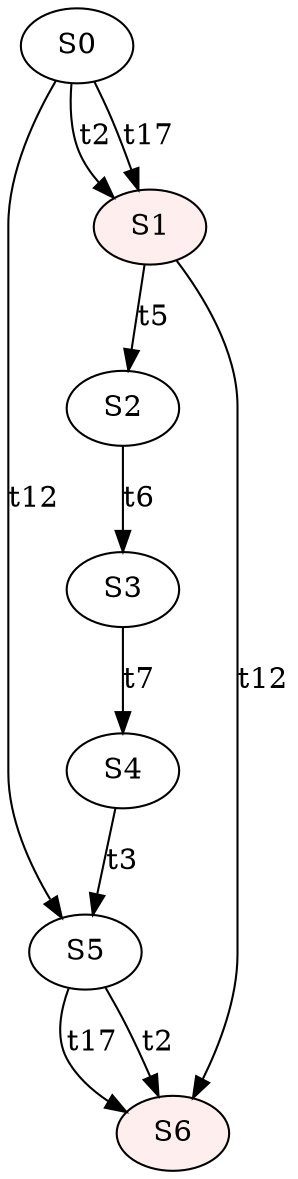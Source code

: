 digraph "SCdebug/47" {
node [fillcolor="#FFFFFF"]; S5 ;
node [fillcolor="#FFFFFF"]; S0 ;
node [style=filled fillcolor="#FFEEEE"]; S6 ;
node [fillcolor="#FFFFFF"]; S4 ;
node [fillcolor="#FFFFFF"]; S2 ;
node [style=filled fillcolor="#FFEEEE"]; S1 ;
node [fillcolor="#FFFFFF"]; S3 ;
S5 -> S6 [label=t2]
S5 -> S6 [label=t17]
S0 -> S1 [label=t2]
S0 -> S1 [label=t17]
S0 -> S5 [label=t12]
S4 -> S5 [label=t3]
S2 -> S3 [label=t6]
S1 -> S6 [label=t12]
S1 -> S2 [label=t5]
S3 -> S4 [label=t7]
}
